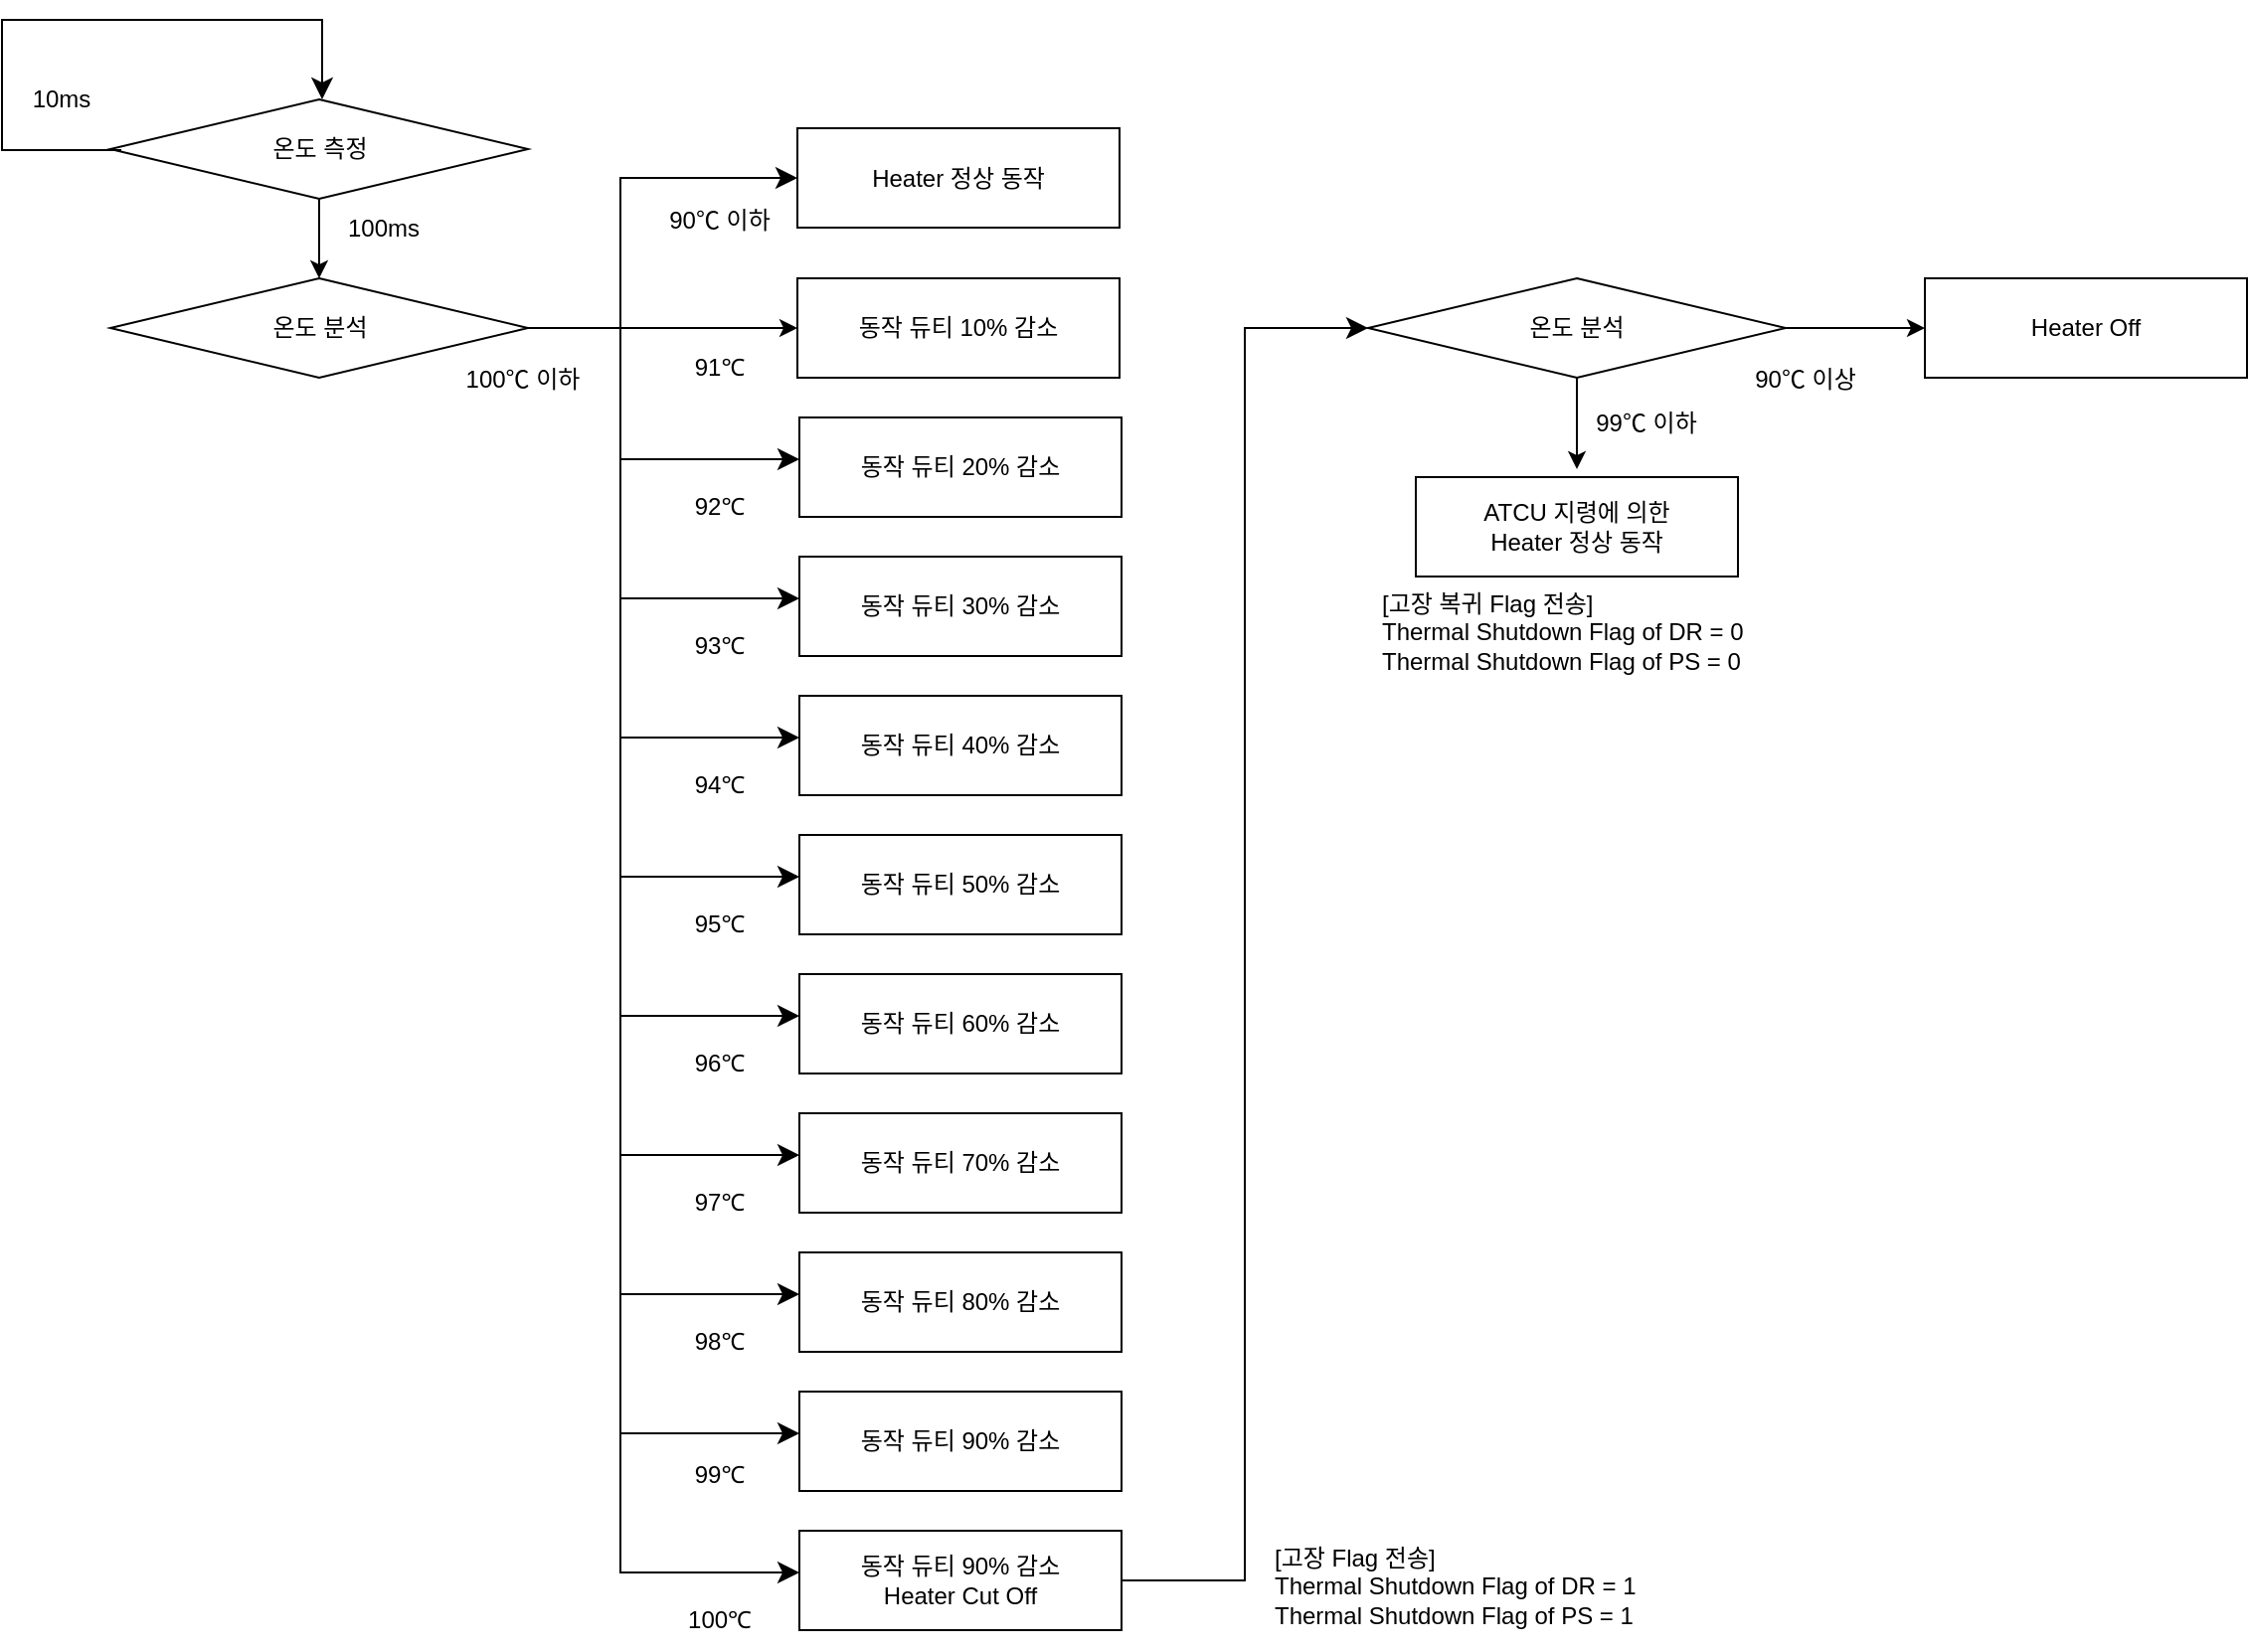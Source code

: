 <mxfile version="20.8.16" type="device"><diagram name="페이지-1" id="OXgSBETc4-y3Cs5Z0MmI"><mxGraphModel dx="2462" dy="1830" grid="0" gridSize="10" guides="1" tooltips="1" connect="1" arrows="1" fold="1" page="1" pageScale="1" pageWidth="1169" pageHeight="827" math="0" shadow="0"><root><mxCell id="0"/><mxCell id="1" parent="0"/><mxCell id="n4MG0-OjeJfQp1049A2--3" value="온도 측정" style="rhombus;whiteSpace=wrap;html=1;" vertex="1" parent="1"><mxGeometry x="76.5" y="47" width="210" height="50" as="geometry"/></mxCell><mxCell id="n4MG0-OjeJfQp1049A2--8" value="" style="shape=partialRectangle;whiteSpace=wrap;html=1;bottom=1;right=1;left=1;top=0;fillColor=none;routingCenterX=-0.5;rotation=90;" vertex="1" parent="1"><mxGeometry x="19" y="10" width="65.5" height="59.5" as="geometry"/></mxCell><mxCell id="n4MG0-OjeJfQp1049A2--10" value="" style="edgeStyle=segmentEdgeStyle;endArrow=classic;html=1;curved=0;rounded=0;endSize=8;startSize=8;exitX=0;exitY=0.25;exitDx=0;exitDy=0;" edge="1" parent="1" source="n4MG0-OjeJfQp1049A2--8"><mxGeometry width="50" height="50" relative="1" as="geometry"><mxPoint x="103" y="7" as="sourcePoint"/><mxPoint x="183" y="47" as="targetPoint"/></mxGeometry></mxCell><mxCell id="n4MG0-OjeJfQp1049A2--11" value="10ms" style="text;html=1;strokeColor=none;fillColor=none;align=center;verticalAlign=middle;whiteSpace=wrap;rounded=0;" vertex="1" parent="1"><mxGeometry x="22" y="31.5" width="60" height="30" as="geometry"/></mxCell><mxCell id="n4MG0-OjeJfQp1049A2--14" value="100ms" style="text;html=1;strokeColor=none;fillColor=none;align=center;verticalAlign=middle;whiteSpace=wrap;rounded=0;" vertex="1" parent="1"><mxGeometry x="184" y="97" width="60" height="30" as="geometry"/></mxCell><mxCell id="n4MG0-OjeJfQp1049A2--15" value="온도 분석" style="rhombus;whiteSpace=wrap;html=1;" vertex="1" parent="1"><mxGeometry x="76.5" y="137" width="210" height="50" as="geometry"/></mxCell><mxCell id="n4MG0-OjeJfQp1049A2--21" value="동작 듀티 10% 감소" style="rounded=0;whiteSpace=wrap;html=1;" vertex="1" parent="1"><mxGeometry x="422" y="137" width="162" height="50" as="geometry"/></mxCell><mxCell id="n4MG0-OjeJfQp1049A2--22" value="동작 듀티 20% 감소" style="rounded=0;whiteSpace=wrap;html=1;" vertex="1" parent="1"><mxGeometry x="423" y="207" width="162" height="50" as="geometry"/></mxCell><mxCell id="n4MG0-OjeJfQp1049A2--23" value="동작 듀티 30% 감소" style="rounded=0;whiteSpace=wrap;html=1;" vertex="1" parent="1"><mxGeometry x="423" y="277" width="162" height="50" as="geometry"/></mxCell><mxCell id="n4MG0-OjeJfQp1049A2--24" value="동작 듀티 40% 감소" style="rounded=0;whiteSpace=wrap;html=1;" vertex="1" parent="1"><mxGeometry x="423" y="347" width="162" height="50" as="geometry"/></mxCell><mxCell id="n4MG0-OjeJfQp1049A2--25" value="동작 듀티 50% 감소" style="rounded=0;whiteSpace=wrap;html=1;" vertex="1" parent="1"><mxGeometry x="423" y="417" width="162" height="50" as="geometry"/></mxCell><mxCell id="n4MG0-OjeJfQp1049A2--26" value="동작 듀티 60% 감소" style="rounded=0;whiteSpace=wrap;html=1;" vertex="1" parent="1"><mxGeometry x="423" y="487" width="162" height="50" as="geometry"/></mxCell><mxCell id="n4MG0-OjeJfQp1049A2--27" value="동작 듀티 70% 감소" style="rounded=0;whiteSpace=wrap;html=1;" vertex="1" parent="1"><mxGeometry x="423" y="557" width="162" height="50" as="geometry"/></mxCell><mxCell id="n4MG0-OjeJfQp1049A2--28" value="동작 듀티 80% 감소" style="rounded=0;whiteSpace=wrap;html=1;" vertex="1" parent="1"><mxGeometry x="423" y="627" width="162" height="50" as="geometry"/></mxCell><mxCell id="n4MG0-OjeJfQp1049A2--29" value="동작 듀티 90% 감소" style="rounded=0;whiteSpace=wrap;html=1;" vertex="1" parent="1"><mxGeometry x="423" y="697" width="162" height="50" as="geometry"/></mxCell><mxCell id="n4MG0-OjeJfQp1049A2--30" value="동작 듀티 90% 감소&lt;br&gt;Heater Cut Off" style="rounded=0;whiteSpace=wrap;html=1;" vertex="1" parent="1"><mxGeometry x="423" y="767" width="162" height="50" as="geometry"/></mxCell><mxCell id="n4MG0-OjeJfQp1049A2--32" value="" style="edgeStyle=segmentEdgeStyle;endArrow=classic;html=1;curved=0;rounded=0;endSize=8;startSize=8;entryX=0;entryY=0.5;entryDx=0;entryDy=0;" edge="1" parent="1"><mxGeometry width="50" height="50" relative="1" as="geometry"><mxPoint x="332" y="162" as="sourcePoint"/><mxPoint x="423" y="228" as="targetPoint"/><Array as="points"><mxPoint x="333" y="228"/></Array></mxGeometry></mxCell><mxCell id="n4MG0-OjeJfQp1049A2--33" value="" style="edgeStyle=segmentEdgeStyle;endArrow=classic;html=1;curved=0;rounded=0;endSize=8;startSize=8;entryX=0;entryY=0.5;entryDx=0;entryDy=0;" edge="1" parent="1"><mxGeometry width="50" height="50" relative="1" as="geometry"><mxPoint x="333" y="227" as="sourcePoint"/><mxPoint x="423" y="298" as="targetPoint"/><Array as="points"><mxPoint x="333" y="298"/></Array></mxGeometry></mxCell><mxCell id="n4MG0-OjeJfQp1049A2--34" value="" style="edgeStyle=segmentEdgeStyle;endArrow=classic;html=1;curved=0;rounded=0;endSize=8;startSize=8;entryX=0;entryY=0.5;entryDx=0;entryDy=0;" edge="1" parent="1"><mxGeometry width="50" height="50" relative="1" as="geometry"><mxPoint x="333" y="297" as="sourcePoint"/><mxPoint x="423" y="368" as="targetPoint"/><Array as="points"><mxPoint x="333" y="368"/></Array></mxGeometry></mxCell><mxCell id="n4MG0-OjeJfQp1049A2--35" value="" style="edgeStyle=segmentEdgeStyle;endArrow=classic;html=1;curved=0;rounded=0;endSize=8;startSize=8;entryX=0;entryY=0.5;entryDx=0;entryDy=0;" edge="1" parent="1"><mxGeometry width="50" height="50" relative="1" as="geometry"><mxPoint x="333" y="367" as="sourcePoint"/><mxPoint x="423" y="438" as="targetPoint"/><Array as="points"><mxPoint x="333" y="438"/></Array></mxGeometry></mxCell><mxCell id="n4MG0-OjeJfQp1049A2--36" value="" style="edgeStyle=segmentEdgeStyle;endArrow=classic;html=1;curved=0;rounded=0;endSize=8;startSize=8;entryX=0;entryY=0.5;entryDx=0;entryDy=0;" edge="1" parent="1"><mxGeometry width="50" height="50" relative="1" as="geometry"><mxPoint x="333" y="437" as="sourcePoint"/><mxPoint x="423" y="508" as="targetPoint"/><Array as="points"><mxPoint x="333" y="508"/></Array></mxGeometry></mxCell><mxCell id="n4MG0-OjeJfQp1049A2--37" value="" style="edgeStyle=segmentEdgeStyle;endArrow=classic;html=1;curved=0;rounded=0;endSize=8;startSize=8;entryX=0;entryY=0.5;entryDx=0;entryDy=0;" edge="1" parent="1"><mxGeometry width="50" height="50" relative="1" as="geometry"><mxPoint x="333" y="507" as="sourcePoint"/><mxPoint x="423" y="578" as="targetPoint"/><Array as="points"><mxPoint x="333" y="578"/></Array></mxGeometry></mxCell><mxCell id="n4MG0-OjeJfQp1049A2--38" value="" style="edgeStyle=segmentEdgeStyle;endArrow=classic;html=1;curved=0;rounded=0;endSize=8;startSize=8;entryX=0;entryY=0.5;entryDx=0;entryDy=0;" edge="1" parent="1"><mxGeometry width="50" height="50" relative="1" as="geometry"><mxPoint x="333" y="577" as="sourcePoint"/><mxPoint x="423" y="648" as="targetPoint"/><Array as="points"><mxPoint x="333" y="648"/></Array></mxGeometry></mxCell><mxCell id="n4MG0-OjeJfQp1049A2--39" value="" style="edgeStyle=segmentEdgeStyle;endArrow=classic;html=1;curved=0;rounded=0;endSize=8;startSize=8;entryX=0;entryY=0.5;entryDx=0;entryDy=0;" edge="1" parent="1"><mxGeometry width="50" height="50" relative="1" as="geometry"><mxPoint x="333" y="647" as="sourcePoint"/><mxPoint x="423" y="718" as="targetPoint"/><Array as="points"><mxPoint x="333" y="718"/></Array></mxGeometry></mxCell><mxCell id="n4MG0-OjeJfQp1049A2--40" value="" style="edgeStyle=segmentEdgeStyle;endArrow=classic;html=1;curved=0;rounded=0;endSize=8;startSize=8;entryX=0;entryY=0.5;entryDx=0;entryDy=0;" edge="1" parent="1"><mxGeometry width="50" height="50" relative="1" as="geometry"><mxPoint x="333" y="717" as="sourcePoint"/><mxPoint x="423" y="788" as="targetPoint"/><Array as="points"><mxPoint x="333" y="788"/></Array></mxGeometry></mxCell><mxCell id="n4MG0-OjeJfQp1049A2--41" value="91℃" style="text;html=1;strokeColor=none;fillColor=none;align=center;verticalAlign=middle;whiteSpace=wrap;rounded=0;" vertex="1" parent="1"><mxGeometry x="343" y="167" width="80" height="30" as="geometry"/></mxCell><mxCell id="n4MG0-OjeJfQp1049A2--42" value="92℃" style="text;html=1;strokeColor=none;fillColor=none;align=center;verticalAlign=middle;whiteSpace=wrap;rounded=0;" vertex="1" parent="1"><mxGeometry x="343" y="237" width="80" height="30" as="geometry"/></mxCell><mxCell id="n4MG0-OjeJfQp1049A2--45" value="93℃" style="text;html=1;strokeColor=none;fillColor=none;align=center;verticalAlign=middle;whiteSpace=wrap;rounded=0;" vertex="1" parent="1"><mxGeometry x="343" y="307" width="80" height="30" as="geometry"/></mxCell><mxCell id="n4MG0-OjeJfQp1049A2--46" value="94℃" style="text;html=1;strokeColor=none;fillColor=none;align=center;verticalAlign=middle;whiteSpace=wrap;rounded=0;" vertex="1" parent="1"><mxGeometry x="343" y="377" width="80" height="30" as="geometry"/></mxCell><mxCell id="n4MG0-OjeJfQp1049A2--47" value="95℃" style="text;html=1;strokeColor=none;fillColor=none;align=center;verticalAlign=middle;whiteSpace=wrap;rounded=0;" vertex="1" parent="1"><mxGeometry x="343" y="447" width="80" height="30" as="geometry"/></mxCell><mxCell id="n4MG0-OjeJfQp1049A2--48" value="96℃" style="text;html=1;strokeColor=none;fillColor=none;align=center;verticalAlign=middle;whiteSpace=wrap;rounded=0;" vertex="1" parent="1"><mxGeometry x="343" y="517" width="80" height="30" as="geometry"/></mxCell><mxCell id="n4MG0-OjeJfQp1049A2--49" value="97℃" style="text;html=1;strokeColor=none;fillColor=none;align=center;verticalAlign=middle;whiteSpace=wrap;rounded=0;" vertex="1" parent="1"><mxGeometry x="343" y="587" width="80" height="30" as="geometry"/></mxCell><mxCell id="n4MG0-OjeJfQp1049A2--51" value="98℃" style="text;html=1;strokeColor=none;fillColor=none;align=center;verticalAlign=middle;whiteSpace=wrap;rounded=0;" vertex="1" parent="1"><mxGeometry x="343" y="657" width="80" height="30" as="geometry"/></mxCell><mxCell id="n4MG0-OjeJfQp1049A2--54" value="99℃" style="text;html=1;strokeColor=none;fillColor=none;align=center;verticalAlign=middle;whiteSpace=wrap;rounded=0;" vertex="1" parent="1"><mxGeometry x="343" y="724" width="80" height="30" as="geometry"/></mxCell><mxCell id="n4MG0-OjeJfQp1049A2--55" value="100℃" style="text;html=1;strokeColor=none;fillColor=none;align=center;verticalAlign=middle;whiteSpace=wrap;rounded=0;" vertex="1" parent="1"><mxGeometry x="343" y="797" width="80" height="30" as="geometry"/></mxCell><mxCell id="n4MG0-OjeJfQp1049A2--59" value="" style="endArrow=classic;html=1;rounded=0;exitX=1;exitY=0.5;exitDx=0;exitDy=0;entryX=0;entryY=0.5;entryDx=0;entryDy=0;" edge="1" parent="1" source="n4MG0-OjeJfQp1049A2--15" target="n4MG0-OjeJfQp1049A2--21"><mxGeometry width="50" height="50" relative="1" as="geometry"><mxPoint x="333" y="397" as="sourcePoint"/><mxPoint x="383" y="347" as="targetPoint"/></mxGeometry></mxCell><mxCell id="n4MG0-OjeJfQp1049A2--62" value="100℃ 이하" style="text;html=1;strokeColor=none;fillColor=none;align=center;verticalAlign=middle;whiteSpace=wrap;rounded=0;" vertex="1" parent="1"><mxGeometry x="244" y="173" width="80" height="30" as="geometry"/></mxCell><mxCell id="n4MG0-OjeJfQp1049A2--63" value="Heater 정상 동작" style="rounded=0;whiteSpace=wrap;html=1;" vertex="1" parent="1"><mxGeometry x="422" y="61.5" width="162" height="50" as="geometry"/></mxCell><mxCell id="n4MG0-OjeJfQp1049A2--70" value="" style="edgeStyle=elbowEdgeStyle;elbow=horizontal;endArrow=classic;html=1;curved=0;rounded=0;endSize=8;startSize=8;entryX=0;entryY=0.5;entryDx=0;entryDy=0;" edge="1" parent="1" target="n4MG0-OjeJfQp1049A2--63"><mxGeometry width="50" height="50" relative="1" as="geometry"><mxPoint x="333" y="163" as="sourcePoint"/><mxPoint x="417" y="87" as="targetPoint"/><Array as="points"><mxPoint x="333" y="133"/></Array></mxGeometry></mxCell><mxCell id="n4MG0-OjeJfQp1049A2--71" value="90℃ 이하" style="text;html=1;strokeColor=none;fillColor=none;align=center;verticalAlign=middle;whiteSpace=wrap;rounded=0;" vertex="1" parent="1"><mxGeometry x="343" y="93" width="80" height="30" as="geometry"/></mxCell><mxCell id="n4MG0-OjeJfQp1049A2--73" value="온도 분석" style="rhombus;whiteSpace=wrap;html=1;" vertex="1" parent="1"><mxGeometry x="709" y="137" width="210" height="50" as="geometry"/></mxCell><mxCell id="n4MG0-OjeJfQp1049A2--74" value="" style="edgeStyle=elbowEdgeStyle;elbow=horizontal;endArrow=classic;html=1;curved=0;rounded=0;endSize=8;startSize=8;exitX=1;exitY=0.5;exitDx=0;exitDy=0;" edge="1" parent="1" source="n4MG0-OjeJfQp1049A2--30" target="n4MG0-OjeJfQp1049A2--73"><mxGeometry width="50" height="50" relative="1" as="geometry"><mxPoint x="699" y="523" as="sourcePoint"/><mxPoint x="749" y="473" as="targetPoint"/></mxGeometry></mxCell><mxCell id="n4MG0-OjeJfQp1049A2--76" value="" style="endArrow=classic;html=1;rounded=0;exitX=0.5;exitY=1;exitDx=0;exitDy=0;" edge="1" parent="1" source="n4MG0-OjeJfQp1049A2--73"><mxGeometry width="50" height="50" relative="1" as="geometry"><mxPoint x="699" y="523" as="sourcePoint"/><mxPoint x="814" y="233" as="targetPoint"/></mxGeometry></mxCell><mxCell id="n4MG0-OjeJfQp1049A2--77" value="" style="endArrow=classic;html=1;rounded=0;exitX=0.5;exitY=1;exitDx=0;exitDy=0;entryX=0.5;entryY=0;entryDx=0;entryDy=0;" edge="1" parent="1" source="n4MG0-OjeJfQp1049A2--3" target="n4MG0-OjeJfQp1049A2--15"><mxGeometry width="50" height="50" relative="1" as="geometry"><mxPoint x="699" y="523" as="sourcePoint"/><mxPoint x="749" y="473" as="targetPoint"/></mxGeometry></mxCell><mxCell id="n4MG0-OjeJfQp1049A2--78" value="90℃ 이상" style="text;html=1;strokeColor=none;fillColor=none;align=center;verticalAlign=middle;whiteSpace=wrap;rounded=0;" vertex="1" parent="1"><mxGeometry x="889" y="173" width="80" height="30" as="geometry"/></mxCell><mxCell id="n4MG0-OjeJfQp1049A2--79" value="" style="endArrow=classic;html=1;rounded=0;exitX=1;exitY=0.5;exitDx=0;exitDy=0;" edge="1" parent="1" source="n4MG0-OjeJfQp1049A2--73"><mxGeometry width="50" height="50" relative="1" as="geometry"><mxPoint x="699" y="523" as="sourcePoint"/><mxPoint x="989" y="162" as="targetPoint"/></mxGeometry></mxCell><mxCell id="n4MG0-OjeJfQp1049A2--80" value="Heater Off" style="rounded=0;whiteSpace=wrap;html=1;" vertex="1" parent="1"><mxGeometry x="989" y="137" width="162" height="50" as="geometry"/></mxCell><mxCell id="n4MG0-OjeJfQp1049A2--81" value="99℃ 이하" style="text;html=1;strokeColor=none;fillColor=none;align=center;verticalAlign=middle;whiteSpace=wrap;rounded=0;" vertex="1" parent="1"><mxGeometry x="809" y="195" width="80" height="30" as="geometry"/></mxCell><mxCell id="n4MG0-OjeJfQp1049A2--82" value="ATCU 지령에 의한 &lt;br&gt;Heater 정상 동작" style="rounded=0;whiteSpace=wrap;html=1;" vertex="1" parent="1"><mxGeometry x="733" y="237" width="162" height="50" as="geometry"/></mxCell><mxCell id="n4MG0-OjeJfQp1049A2--83" value="[고장 Flag 전송]&lt;br&gt;Thermal Shutdown Flag of DR = 1 &lt;br&gt;Thermal Shutdown Flag of PS = 1" style="text;whiteSpace=wrap;html=1;" vertex="1" parent="1"><mxGeometry x="660" y="767" width="200" height="40" as="geometry"/></mxCell><mxCell id="n4MG0-OjeJfQp1049A2--84" value="[고장 복귀 Flag 전송]&lt;br&gt;Thermal Shutdown Flag of DR = 0&lt;br&gt;Thermal Shutdown Flag of PS = 0" style="text;whiteSpace=wrap;html=1;" vertex="1" parent="1"><mxGeometry x="714" y="287" width="200" height="40" as="geometry"/></mxCell></root></mxGraphModel></diagram></mxfile>